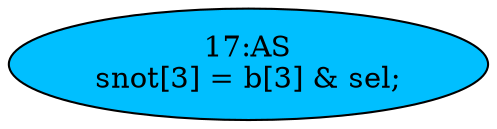 strict digraph "" {
	node [label="\N"];
	"17:AS"	[ast="<pyverilog.vparser.ast.Assign object at 0x7f0043a8c750>",
		def_var="['snot']",
		fillcolor=deepskyblue,
		label="17:AS
snot[3] = b[3] & sel;",
		statements="[]",
		style=filled,
		typ=Assign,
		use_var="['b', 'sel']"];
}
